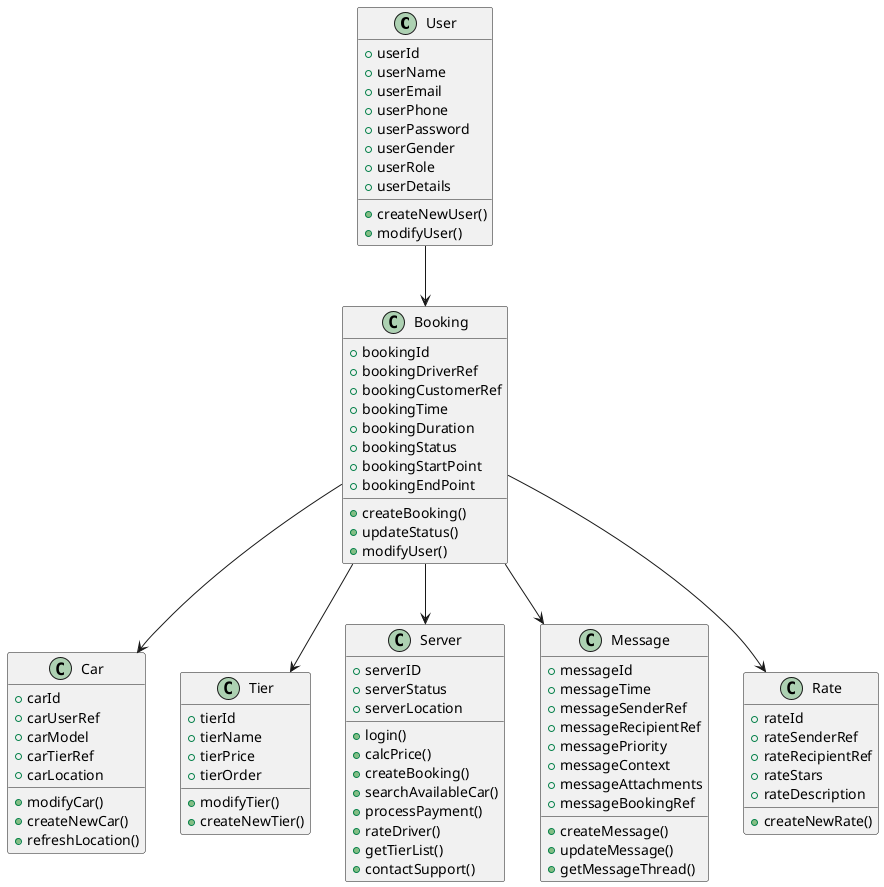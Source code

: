 @startuml

class User {
    +userId
    +userName
    +userEmail
    +userPhone
    +userPassword
    +userGender
    +userRole
    +userDetails
    +createNewUser()
    +modifyUser()
}

class Car {
    +carId
    +carUserRef
    +carModel
    +carTierRef
    +carLocation
    +modifyCar()
    +createNewCar()
    +refreshLocation()
}

class Booking {
    +bookingId
    +bookingDriverRef
    +bookingCustomerRef
    +bookingTime
    +bookingDuration
    +bookingStatus
    +bookingStartPoint
    +bookingEndPoint
    +createBooking()
    +updateStatus()
    +modifyUser()
}

class Tier {
    +tierId
    +tierName
    +tierPrice
    +tierOrder
    +modifyTier()
    +createNewTier()
}

class Server {
    +serverID
    +serverStatus
    +serverLocation
    +login()
    +calcPrice()
    +createBooking()
    +searchAvailableCar()
    +processPayment()
    +rateDriver()
    +getTierList()
    +contactSupport()
}

class Message {
    +messageId
    +messageTime
    +messageSenderRef
    +messageRecipientRef
    +messagePriority
    +messageContext
    +messageAttachments
    +messageBookingRef
    +createMessage()
    +updateMessage()
    +getMessageThread()
}

class Rate {
    +rateId
    +rateSenderRef
    +rateRecipientRef
    +rateStars
    +rateDescription
    +createNewRate()
}

User --> Booking
Booking --> Car
Booking --> Tier
Booking --> Server
Booking --> Message
Booking --> Rate

@enduml